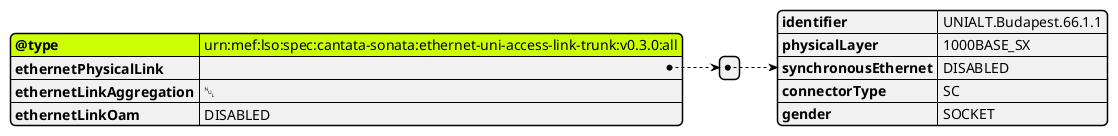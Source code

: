 @startjson
#highlight "@type" 

{
  "@type": "urn:mef:lso:spec:cantata-sonata:ethernet-uni-access-link-trunk:v0.3.0:all",
  "ethernetPhysicalLink": [
    {
      "identifier": "UNIALT.Budapest.66.1.1",
      "physicalLayer": "1000BASE_SX",
      "synchronousEthernet": "DISABLED",
      "connectorType": "SC",
      "gender": "SOCKET"
    }
  ],
  "ethernetLinkAggregation": null,
  "ethernetLinkOam": "DISABLED"
}
@endjson